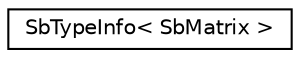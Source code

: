 digraph "Graphical Class Hierarchy"
{
 // LATEX_PDF_SIZE
  edge [fontname="Helvetica",fontsize="10",labelfontname="Helvetica",labelfontsize="10"];
  node [fontname="Helvetica",fontsize="10",shape=record];
  rankdir="LR";
  Node0 [label="SbTypeInfo\< SbMatrix \>",height=0.2,width=0.4,color="black", fillcolor="white", style="filled",URL="$structSbTypeInfo_3_01SbMatrix_01_4.html",tooltip=" "];
}
